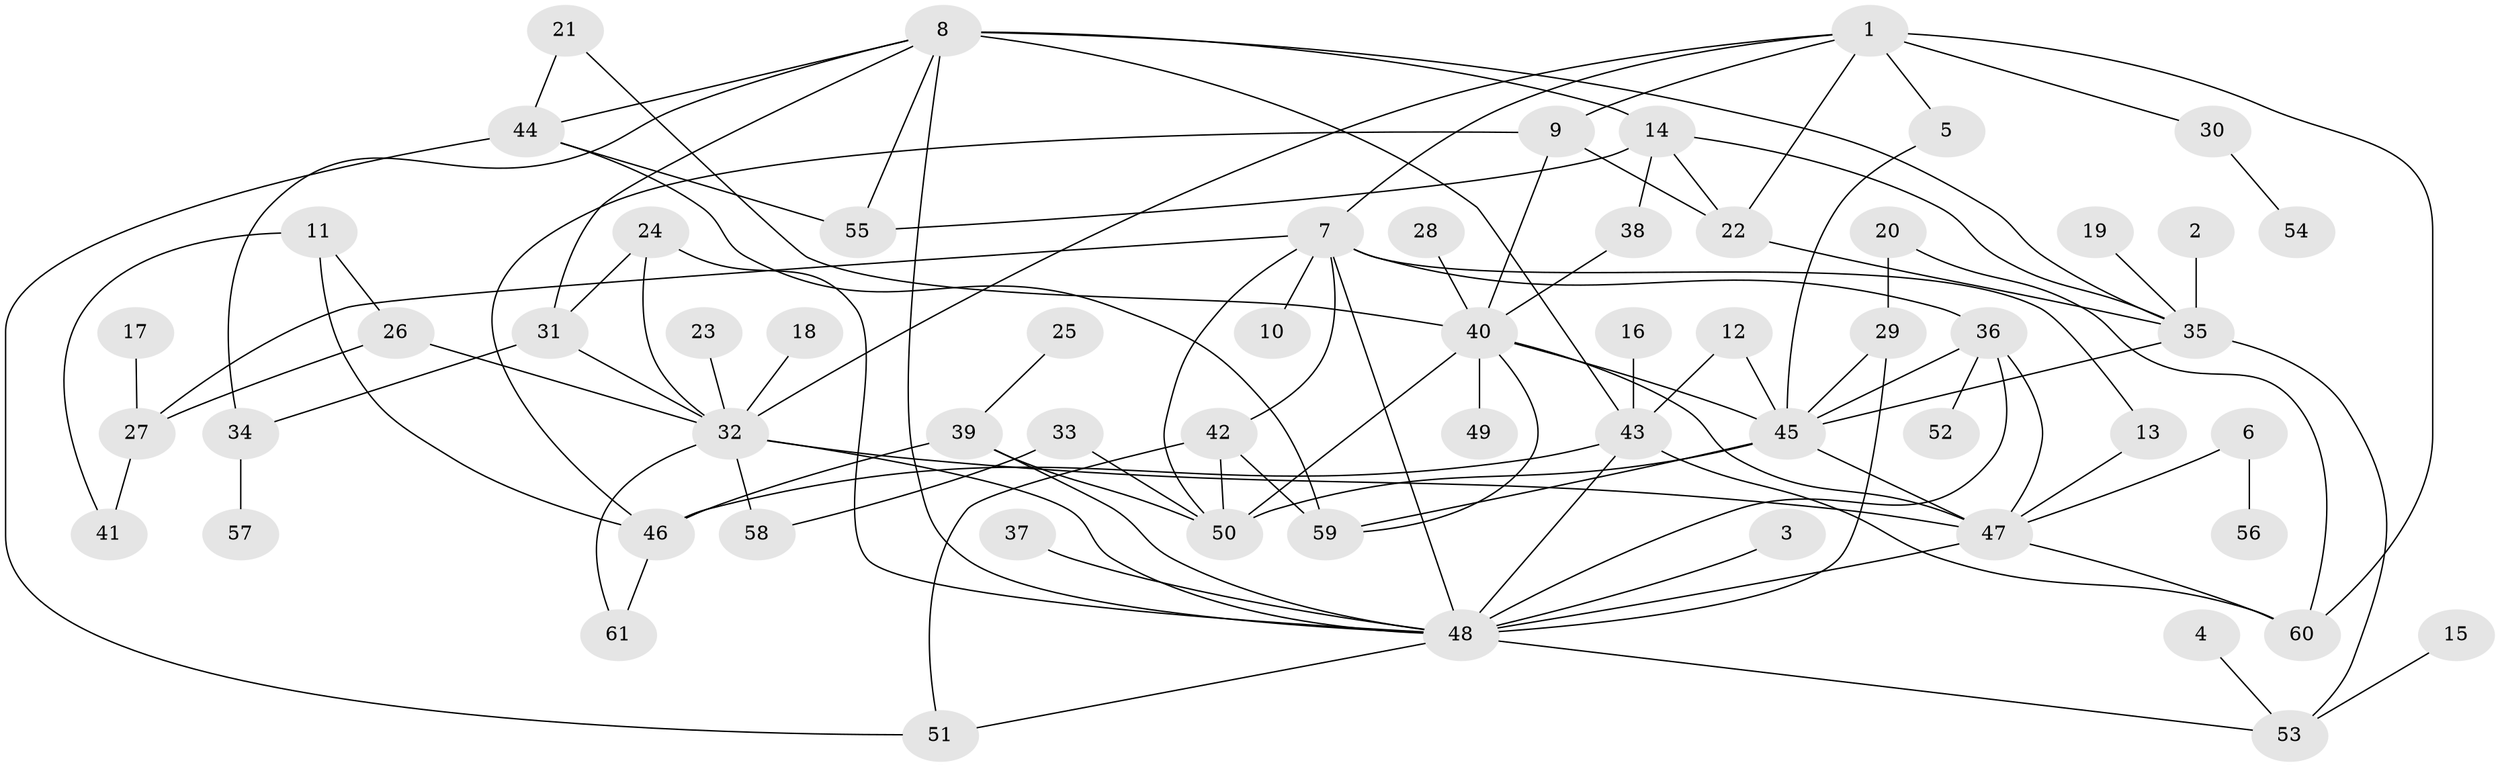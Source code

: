 // original degree distribution, {2: 0.319672131147541, 4: 0.18032786885245902, 3: 0.13114754098360656, 5: 0.08196721311475409, 6: 0.040983606557377046, 10: 0.00819672131147541, 8: 0.00819672131147541, 1: 0.22950819672131148}
// Generated by graph-tools (version 1.1) at 2025/25/03/09/25 03:25:27]
// undirected, 61 vertices, 105 edges
graph export_dot {
graph [start="1"]
  node [color=gray90,style=filled];
  1;
  2;
  3;
  4;
  5;
  6;
  7;
  8;
  9;
  10;
  11;
  12;
  13;
  14;
  15;
  16;
  17;
  18;
  19;
  20;
  21;
  22;
  23;
  24;
  25;
  26;
  27;
  28;
  29;
  30;
  31;
  32;
  33;
  34;
  35;
  36;
  37;
  38;
  39;
  40;
  41;
  42;
  43;
  44;
  45;
  46;
  47;
  48;
  49;
  50;
  51;
  52;
  53;
  54;
  55;
  56;
  57;
  58;
  59;
  60;
  61;
  1 -- 5 [weight=1.0];
  1 -- 7 [weight=1.0];
  1 -- 9 [weight=1.0];
  1 -- 22 [weight=1.0];
  1 -- 30 [weight=1.0];
  1 -- 32 [weight=1.0];
  1 -- 60 [weight=1.0];
  2 -- 35 [weight=1.0];
  3 -- 48 [weight=1.0];
  4 -- 53 [weight=1.0];
  5 -- 45 [weight=1.0];
  6 -- 47 [weight=1.0];
  6 -- 56 [weight=1.0];
  7 -- 10 [weight=1.0];
  7 -- 13 [weight=1.0];
  7 -- 27 [weight=1.0];
  7 -- 36 [weight=1.0];
  7 -- 42 [weight=1.0];
  7 -- 48 [weight=1.0];
  7 -- 50 [weight=1.0];
  8 -- 14 [weight=1.0];
  8 -- 31 [weight=1.0];
  8 -- 34 [weight=1.0];
  8 -- 35 [weight=1.0];
  8 -- 43 [weight=1.0];
  8 -- 44 [weight=1.0];
  8 -- 48 [weight=1.0];
  8 -- 55 [weight=1.0];
  9 -- 22 [weight=1.0];
  9 -- 40 [weight=1.0];
  9 -- 46 [weight=1.0];
  11 -- 26 [weight=1.0];
  11 -- 41 [weight=1.0];
  11 -- 46 [weight=1.0];
  12 -- 43 [weight=1.0];
  12 -- 45 [weight=1.0];
  13 -- 47 [weight=1.0];
  14 -- 22 [weight=1.0];
  14 -- 35 [weight=1.0];
  14 -- 38 [weight=1.0];
  14 -- 55 [weight=1.0];
  15 -- 53 [weight=1.0];
  16 -- 43 [weight=1.0];
  17 -- 27 [weight=1.0];
  18 -- 32 [weight=1.0];
  19 -- 35 [weight=1.0];
  20 -- 29 [weight=1.0];
  20 -- 60 [weight=1.0];
  21 -- 40 [weight=1.0];
  21 -- 44 [weight=1.0];
  22 -- 35 [weight=1.0];
  23 -- 32 [weight=1.0];
  24 -- 31 [weight=1.0];
  24 -- 32 [weight=1.0];
  24 -- 48 [weight=1.0];
  25 -- 39 [weight=1.0];
  26 -- 27 [weight=1.0];
  26 -- 32 [weight=1.0];
  27 -- 41 [weight=1.0];
  28 -- 40 [weight=1.0];
  29 -- 45 [weight=1.0];
  29 -- 48 [weight=2.0];
  30 -- 54 [weight=1.0];
  31 -- 32 [weight=1.0];
  31 -- 34 [weight=1.0];
  32 -- 47 [weight=1.0];
  32 -- 48 [weight=1.0];
  32 -- 58 [weight=1.0];
  32 -- 61 [weight=1.0];
  33 -- 50 [weight=1.0];
  33 -- 58 [weight=1.0];
  34 -- 57 [weight=1.0];
  35 -- 45 [weight=1.0];
  35 -- 53 [weight=1.0];
  36 -- 45 [weight=1.0];
  36 -- 47 [weight=2.0];
  36 -- 48 [weight=1.0];
  36 -- 52 [weight=1.0];
  37 -- 48 [weight=1.0];
  38 -- 40 [weight=1.0];
  39 -- 46 [weight=1.0];
  39 -- 48 [weight=1.0];
  39 -- 50 [weight=1.0];
  40 -- 45 [weight=1.0];
  40 -- 47 [weight=2.0];
  40 -- 49 [weight=1.0];
  40 -- 50 [weight=1.0];
  40 -- 59 [weight=1.0];
  42 -- 50 [weight=1.0];
  42 -- 51 [weight=1.0];
  42 -- 59 [weight=1.0];
  43 -- 46 [weight=1.0];
  43 -- 48 [weight=1.0];
  43 -- 60 [weight=1.0];
  44 -- 51 [weight=1.0];
  44 -- 55 [weight=1.0];
  44 -- 59 [weight=1.0];
  45 -- 47 [weight=2.0];
  45 -- 50 [weight=1.0];
  45 -- 59 [weight=1.0];
  46 -- 61 [weight=1.0];
  47 -- 48 [weight=1.0];
  47 -- 60 [weight=1.0];
  48 -- 51 [weight=1.0];
  48 -- 53 [weight=1.0];
}
